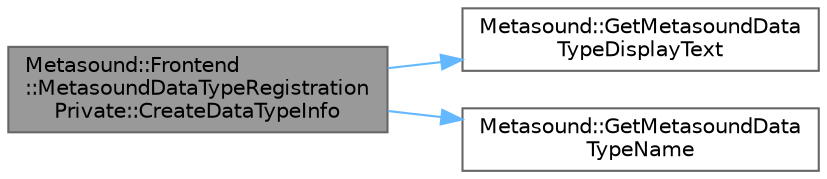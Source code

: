 digraph "Metasound::Frontend::MetasoundDataTypeRegistrationPrivate::CreateDataTypeInfo"
{
 // INTERACTIVE_SVG=YES
 // LATEX_PDF_SIZE
  bgcolor="transparent";
  edge [fontname=Helvetica,fontsize=10,labelfontname=Helvetica,labelfontsize=10];
  node [fontname=Helvetica,fontsize=10,shape=box,height=0.2,width=0.4];
  rankdir="LR";
  Node1 [id="Node000001",label="Metasound::Frontend\l::MetasoundDataTypeRegistration\lPrivate::CreateDataTypeInfo",height=0.2,width=0.4,color="gray40", fillcolor="grey60", style="filled", fontcolor="black",tooltip="Creates the FDataTypeRegistryInfo for a data type."];
  Node1 -> Node2 [id="edge1_Node000001_Node000002",color="steelblue1",style="solid",tooltip=" "];
  Node2 [id="Node000002",label="Metasound::GetMetasoundData\lTypeDisplayText",height=0.2,width=0.4,color="grey40", fillcolor="white", style="filled",URL="$d8/d33/namespaceMetasound.html#a7f289195d15a4e2419c9595694bd1e39",tooltip="Return the display text for a registered data type."];
  Node1 -> Node3 [id="edge2_Node000001_Node000003",color="steelblue1",style="solid",tooltip=" "];
  Node3 [id="Node000003",label="Metasound::GetMetasoundData\lTypeName",height=0.2,width=0.4,color="grey40", fillcolor="white", style="filled",URL="$d8/d33/namespaceMetasound.html#a2cc582a51a655c14c6cfe340ded4140c",tooltip="Return the data type FName for a registered data type."];
}
